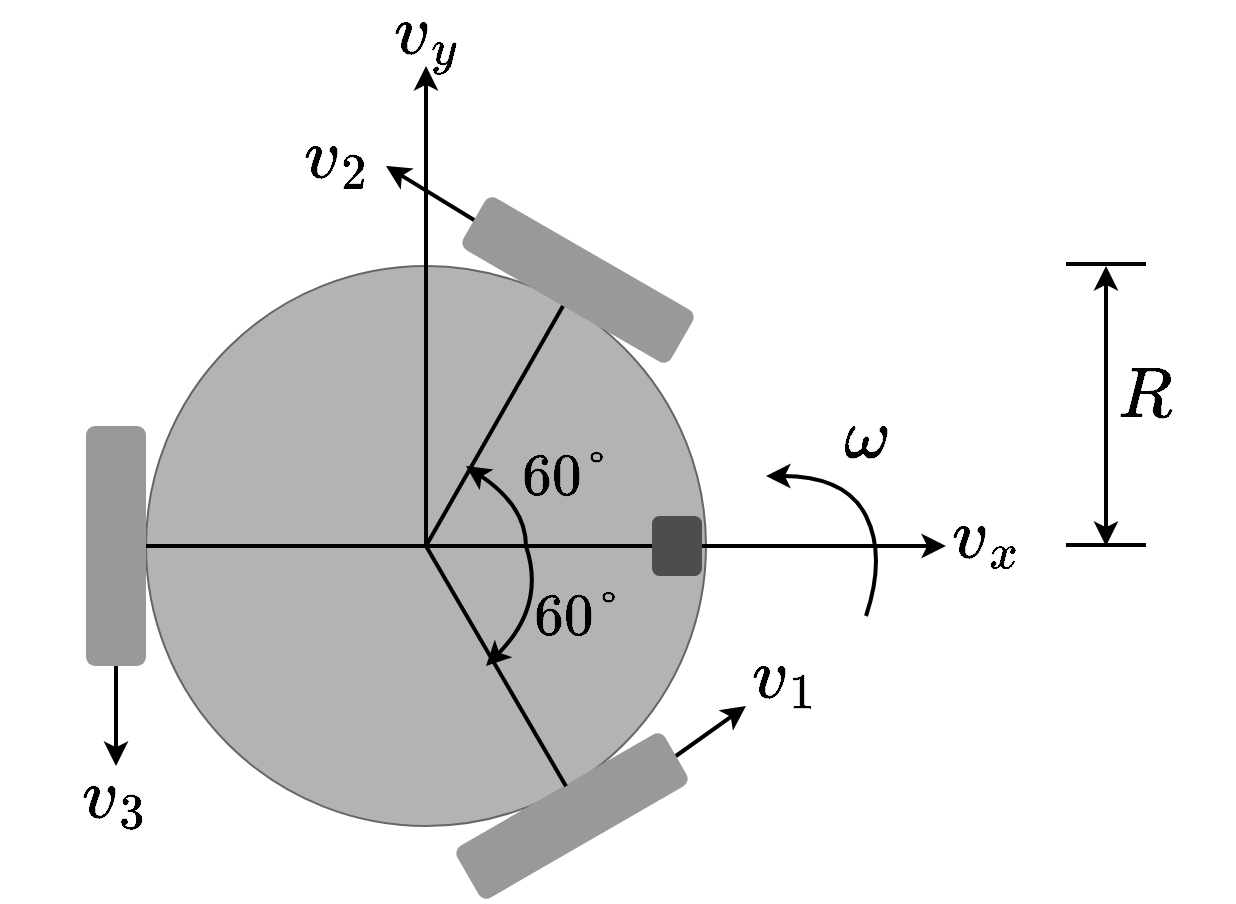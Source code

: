 <mxfile version="20.8.16" type="device"><diagram id="rmxNxdIh6q6hb597gh86" name="Page-1"><mxGraphModel dx="1362" dy="843" grid="1" gridSize="10" guides="1" tooltips="1" connect="1" arrows="1" fold="1" page="1" pageScale="1" pageWidth="850" pageHeight="1100" math="1" shadow="0"><root><mxCell id="0"/><mxCell id="1" parent="0"/><mxCell id="BOO0FDE_bC-0Sbq4JlqG-1" value="" style="ellipse;whiteSpace=wrap;html=1;aspect=fixed;fillColor=#B3B3B3;fontColor=#333333;strokeColor=#666666;" parent="1" vertex="1"><mxGeometry x="160" y="200" width="280" height="280" as="geometry"/></mxCell><mxCell id="BOO0FDE_bC-0Sbq4JlqG-2" value="" style="rounded=1;whiteSpace=wrap;html=1;fillColor=#999999;fontColor=#333333;strokeColor=none;rotation=30;" parent="1" vertex="1"><mxGeometry x="316" y="192" width="120" height="30" as="geometry"/></mxCell><mxCell id="BOO0FDE_bC-0Sbq4JlqG-3" value="" style="rounded=1;whiteSpace=wrap;html=1;fillColor=#999999;fontColor=#333333;strokeColor=none;rotation=90;" parent="1" vertex="1"><mxGeometry x="85" y="325" width="120" height="30" as="geometry"/></mxCell><mxCell id="BOO0FDE_bC-0Sbq4JlqG-8" value="" style="endArrow=classic;html=1;rounded=0;strokeWidth=2;" parent="1" edge="1"><mxGeometry width="50" height="50" relative="1" as="geometry"><mxPoint x="300" y="340" as="sourcePoint"/><mxPoint x="300" y="100" as="targetPoint"/></mxGeometry></mxCell><mxCell id="BOO0FDE_bC-0Sbq4JlqG-9" value="" style="endArrow=classic;html=1;rounded=0;strokeWidth=2;startArrow=none;" parent="1" source="BOO0FDE_bC-0Sbq4JlqG-7" edge="1"><mxGeometry width="50" height="50" relative="1" as="geometry"><mxPoint x="300" y="340" as="sourcePoint"/><mxPoint x="560" y="340" as="targetPoint"/></mxGeometry></mxCell><mxCell id="BOO0FDE_bC-0Sbq4JlqG-10" value="$$v_x$$" style="text;html=1;strokeColor=none;fillColor=none;align=center;verticalAlign=middle;whiteSpace=wrap;rounded=0;fontSize=30;" parent="1" vertex="1"><mxGeometry x="550" y="320" width="60" height="30" as="geometry"/></mxCell><mxCell id="BOO0FDE_bC-0Sbq4JlqG-11" value="$$v_y$$" style="text;html=1;strokeColor=none;fillColor=none;align=center;verticalAlign=middle;whiteSpace=wrap;rounded=0;fontSize=30;" parent="1" vertex="1"><mxGeometry x="270" y="70" width="60" height="30" as="geometry"/></mxCell><mxCell id="BOO0FDE_bC-0Sbq4JlqG-12" value="" style="curved=1;endArrow=classic;html=1;rounded=0;strokeWidth=2;fontSize=30;" parent="1" edge="1"><mxGeometry width="50" height="50" relative="1" as="geometry"><mxPoint x="520" y="375" as="sourcePoint"/><mxPoint x="470" y="305" as="targetPoint"/><Array as="points"><mxPoint x="530" y="345"/><mxPoint x="510" y="305"/></Array></mxGeometry></mxCell><mxCell id="BOO0FDE_bC-0Sbq4JlqG-13" value="$$\omega$$" style="text;html=1;strokeColor=none;fillColor=none;align=center;verticalAlign=middle;whiteSpace=wrap;rounded=0;fontSize=30;" parent="1" vertex="1"><mxGeometry x="490" y="270" width="60" height="30" as="geometry"/></mxCell><mxCell id="BOO0FDE_bC-0Sbq4JlqG-23" value="" style="endArrow=classic;startArrow=classic;html=1;rounded=0;strokeWidth=2;fontSize=30;" parent="1" edge="1"><mxGeometry width="50" height="50" relative="1" as="geometry"><mxPoint x="640" y="340" as="sourcePoint"/><mxPoint x="640" y="200" as="targetPoint"/></mxGeometry></mxCell><mxCell id="BOO0FDE_bC-0Sbq4JlqG-24" value="" style="endArrow=none;html=1;rounded=0;strokeWidth=2;fontSize=30;" parent="1" edge="1"><mxGeometry width="50" height="50" relative="1" as="geometry"><mxPoint x="620" y="339.5" as="sourcePoint"/><mxPoint x="660" y="339.5" as="targetPoint"/></mxGeometry></mxCell><mxCell id="BOO0FDE_bC-0Sbq4JlqG-25" value="" style="endArrow=none;html=1;rounded=0;strokeWidth=2;fontSize=30;" parent="1" edge="1"><mxGeometry width="50" height="50" relative="1" as="geometry"><mxPoint x="620" y="199" as="sourcePoint"/><mxPoint x="660" y="199" as="targetPoint"/></mxGeometry></mxCell><mxCell id="BOO0FDE_bC-0Sbq4JlqG-26" value="$$R$$" style="text;html=1;strokeColor=none;fillColor=none;align=center;verticalAlign=middle;whiteSpace=wrap;rounded=0;fontSize=30;" parent="1" vertex="1"><mxGeometry x="630" y="250" width="60" height="30" as="geometry"/></mxCell><mxCell id="J30cZYfsrbKK_h92j2HV-1" value="" style="rounded=1;whiteSpace=wrap;html=1;fillColor=#999999;fontColor=#333333;strokeColor=none;rotation=150;" parent="1" vertex="1"><mxGeometry x="313" y="460" width="120" height="30" as="geometry"/></mxCell><mxCell id="J30cZYfsrbKK_h92j2HV-2" value="" style="endArrow=classic;html=1;rounded=0;exitX=0;exitY=0.5;exitDx=0;exitDy=0;strokeWidth=2;" parent="1" source="J30cZYfsrbKK_h92j2HV-1" edge="1"><mxGeometry width="50" height="50" relative="1" as="geometry"><mxPoint x="400" y="380" as="sourcePoint"/><mxPoint x="460" y="420" as="targetPoint"/></mxGeometry></mxCell><mxCell id="J30cZYfsrbKK_h92j2HV-3" value="" style="endArrow=classic;html=1;rounded=0;strokeWidth=2;exitX=0;exitY=0.5;exitDx=0;exitDy=0;" parent="1" source="BOO0FDE_bC-0Sbq4JlqG-2" edge="1"><mxGeometry width="50" height="50" relative="1" as="geometry"><mxPoint x="400" y="380" as="sourcePoint"/><mxPoint x="280" y="150" as="targetPoint"/></mxGeometry></mxCell><mxCell id="J30cZYfsrbKK_h92j2HV-4" value="" style="endArrow=classic;html=1;rounded=0;strokeWidth=2;exitX=1;exitY=0.5;exitDx=0;exitDy=0;" parent="1" source="BOO0FDE_bC-0Sbq4JlqG-3" edge="1"><mxGeometry width="50" height="50" relative="1" as="geometry"><mxPoint x="400" y="380" as="sourcePoint"/><mxPoint x="145" y="450" as="targetPoint"/><Array as="points"/></mxGeometry></mxCell><mxCell id="J30cZYfsrbKK_h92j2HV-6" value="" style="endArrow=none;html=1;rounded=0;strokeWidth=2;entryX=0.75;entryY=0.929;entryDx=0;entryDy=0;entryPerimeter=0;" parent="1" target="BOO0FDE_bC-0Sbq4JlqG-1" edge="1"><mxGeometry width="50" height="50" relative="1" as="geometry"><mxPoint x="300" y="340" as="sourcePoint"/><mxPoint x="450" y="330" as="targetPoint"/></mxGeometry></mxCell><mxCell id="J30cZYfsrbKK_h92j2HV-7" value="" style="endArrow=none;html=1;rounded=0;strokeWidth=2;entryX=0.5;entryY=0;entryDx=0;entryDy=0;" parent="1" target="BOO0FDE_bC-0Sbq4JlqG-3" edge="1"><mxGeometry width="50" height="50" relative="1" as="geometry"><mxPoint x="300" y="340" as="sourcePoint"/><mxPoint x="170" y="340" as="targetPoint"/></mxGeometry></mxCell><mxCell id="J30cZYfsrbKK_h92j2HV-9" value="" style="curved=1;endArrow=classic;html=1;rounded=0;strokeWidth=2;" parent="1" edge="1"><mxGeometry width="50" height="50" relative="1" as="geometry"><mxPoint x="350" y="340" as="sourcePoint"/><mxPoint x="320" y="300" as="targetPoint"/><Array as="points"><mxPoint x="350" y="320"/></Array></mxGeometry></mxCell><mxCell id="J30cZYfsrbKK_h92j2HV-10" value="" style="curved=1;endArrow=classic;html=1;rounded=0;strokeWidth=2;" parent="1" edge="1"><mxGeometry width="50" height="50" relative="1" as="geometry"><mxPoint x="350" y="340" as="sourcePoint"/><mxPoint x="330" y="400" as="targetPoint"/><Array as="points"><mxPoint x="360" y="370"/></Array></mxGeometry></mxCell><mxCell id="BOO0FDE_bC-0Sbq4JlqG-7" value="" style="rounded=1;whiteSpace=wrap;html=1;fillColor=#4D4D4D;fontColor=#333333;strokeColor=none;" parent="1" vertex="1"><mxGeometry x="413" y="325" width="25" height="30" as="geometry"/></mxCell><mxCell id="J30cZYfsrbKK_h92j2HV-11" value="" style="endArrow=none;html=1;rounded=0;strokeWidth=2;" parent="1" target="BOO0FDE_bC-0Sbq4JlqG-7" edge="1"><mxGeometry width="50" height="50" relative="1" as="geometry"><mxPoint x="300" y="340" as="sourcePoint"/><mxPoint x="560" y="340" as="targetPoint"/></mxGeometry></mxCell><mxCell id="J30cZYfsrbKK_h92j2HV-12" value="$$v_1$$" style="text;html=1;strokeColor=none;fillColor=none;align=center;verticalAlign=middle;whiteSpace=wrap;rounded=0;fontSize=30;" parent="1" vertex="1"><mxGeometry x="450" y="390" width="60" height="30" as="geometry"/></mxCell><mxCell id="J30cZYfsrbKK_h92j2HV-13" value="$$v_2$$" style="text;html=1;strokeColor=none;fillColor=none;align=center;verticalAlign=middle;whiteSpace=wrap;rounded=0;fontSize=30;" parent="1" vertex="1"><mxGeometry x="226" y="130" width="60" height="30" as="geometry"/></mxCell><mxCell id="J30cZYfsrbKK_h92j2HV-15" value="$$v_3$$" style="text;html=1;strokeColor=none;fillColor=none;align=center;verticalAlign=middle;whiteSpace=wrap;rounded=0;fontSize=30;" parent="1" vertex="1"><mxGeometry x="115" y="450" width="60" height="30" as="geometry"/></mxCell><mxCell id="n3mQGLmQCe7s4RIbSm-P-1" value="$$60°$$" style="text;html=1;strokeColor=none;fillColor=none;align=center;verticalAlign=middle;whiteSpace=wrap;rounded=0;fontSize=25;" parent="1" vertex="1"><mxGeometry x="340" y="290" width="60" height="30" as="geometry"/></mxCell><mxCell id="n3mQGLmQCe7s4RIbSm-P-2" value="$$60°$$" style="text;html=1;strokeColor=none;fillColor=none;align=center;verticalAlign=middle;whiteSpace=wrap;rounded=0;fontSize=25;" parent="1" vertex="1"><mxGeometry x="346" y="360" width="60" height="30" as="geometry"/></mxCell><mxCell id="eSfNKUcZhsuit5jnswvc-1" value="" style="endArrow=none;html=1;rounded=0;entryX=0.5;entryY=1;entryDx=0;entryDy=0;strokeWidth=2;" edge="1" parent="1" target="BOO0FDE_bC-0Sbq4JlqG-2"><mxGeometry width="50" height="50" relative="1" as="geometry"><mxPoint x="300" y="340" as="sourcePoint"/><mxPoint x="450" y="410" as="targetPoint"/></mxGeometry></mxCell></root></mxGraphModel></diagram></mxfile>